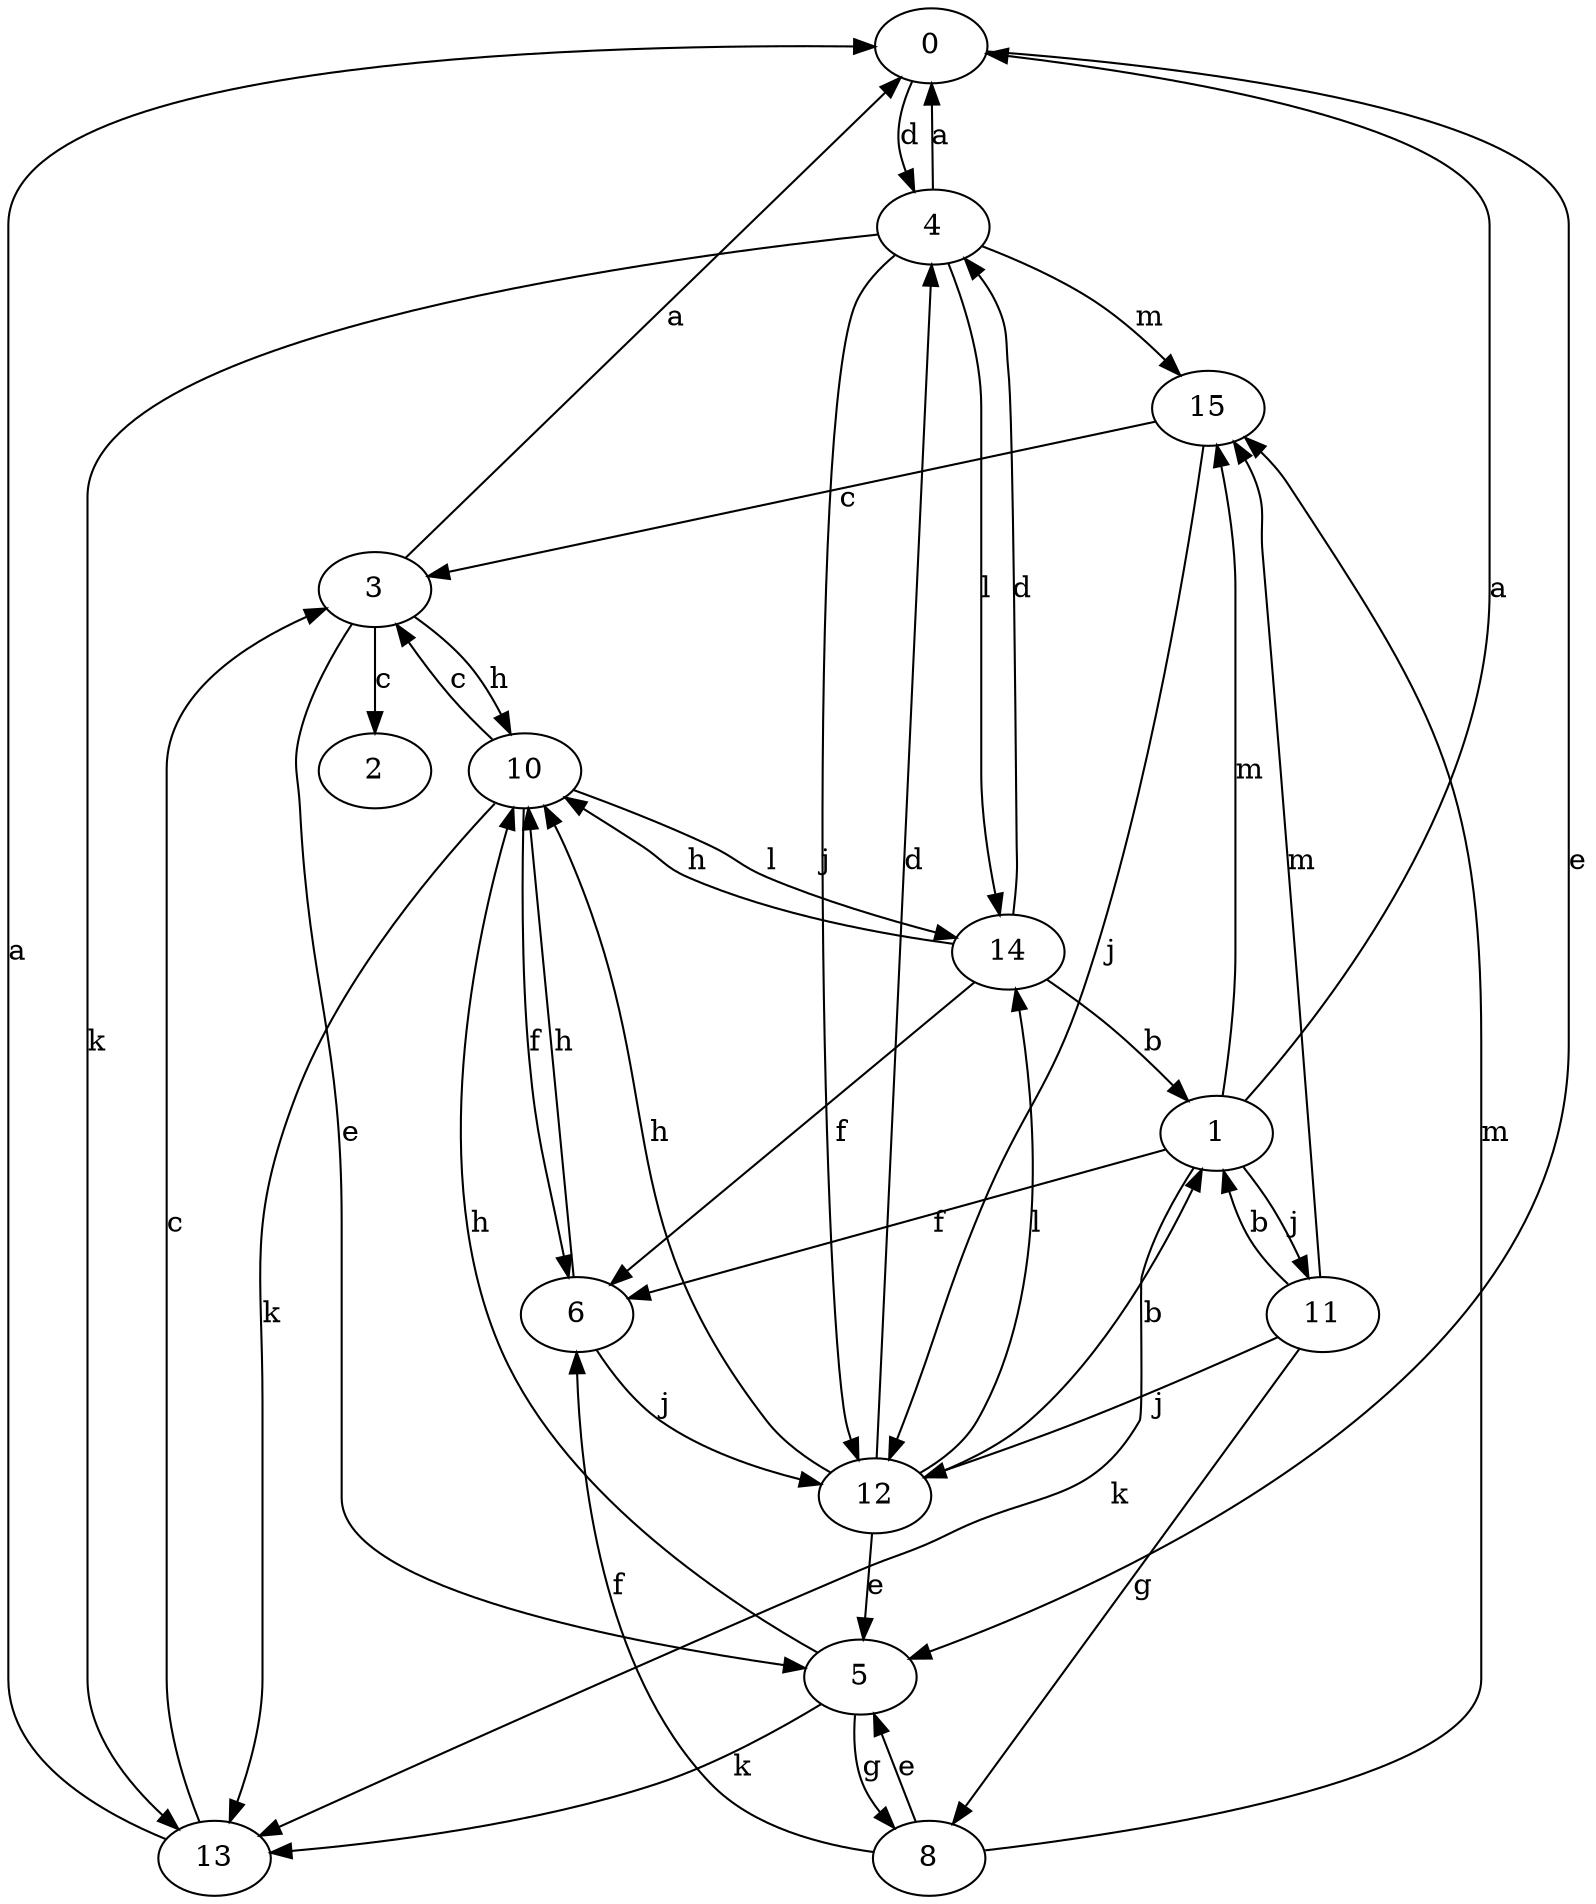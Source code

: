 strict digraph  {
0;
1;
2;
3;
4;
5;
6;
8;
10;
11;
12;
13;
14;
15;
0 -> 4  [label=d];
0 -> 5  [label=e];
1 -> 0  [label=a];
1 -> 6  [label=f];
1 -> 11  [label=j];
1 -> 13  [label=k];
1 -> 15  [label=m];
3 -> 0  [label=a];
3 -> 2  [label=c];
3 -> 5  [label=e];
3 -> 10  [label=h];
4 -> 0  [label=a];
4 -> 12  [label=j];
4 -> 13  [label=k];
4 -> 14  [label=l];
4 -> 15  [label=m];
5 -> 8  [label=g];
5 -> 10  [label=h];
5 -> 13  [label=k];
6 -> 10  [label=h];
6 -> 12  [label=j];
8 -> 5  [label=e];
8 -> 6  [label=f];
8 -> 15  [label=m];
10 -> 3  [label=c];
10 -> 6  [label=f];
10 -> 13  [label=k];
10 -> 14  [label=l];
11 -> 1  [label=b];
11 -> 8  [label=g];
11 -> 12  [label=j];
11 -> 15  [label=m];
12 -> 1  [label=b];
12 -> 4  [label=d];
12 -> 5  [label=e];
12 -> 10  [label=h];
12 -> 14  [label=l];
13 -> 0  [label=a];
13 -> 3  [label=c];
14 -> 1  [label=b];
14 -> 4  [label=d];
14 -> 6  [label=f];
14 -> 10  [label=h];
15 -> 3  [label=c];
15 -> 12  [label=j];
}
